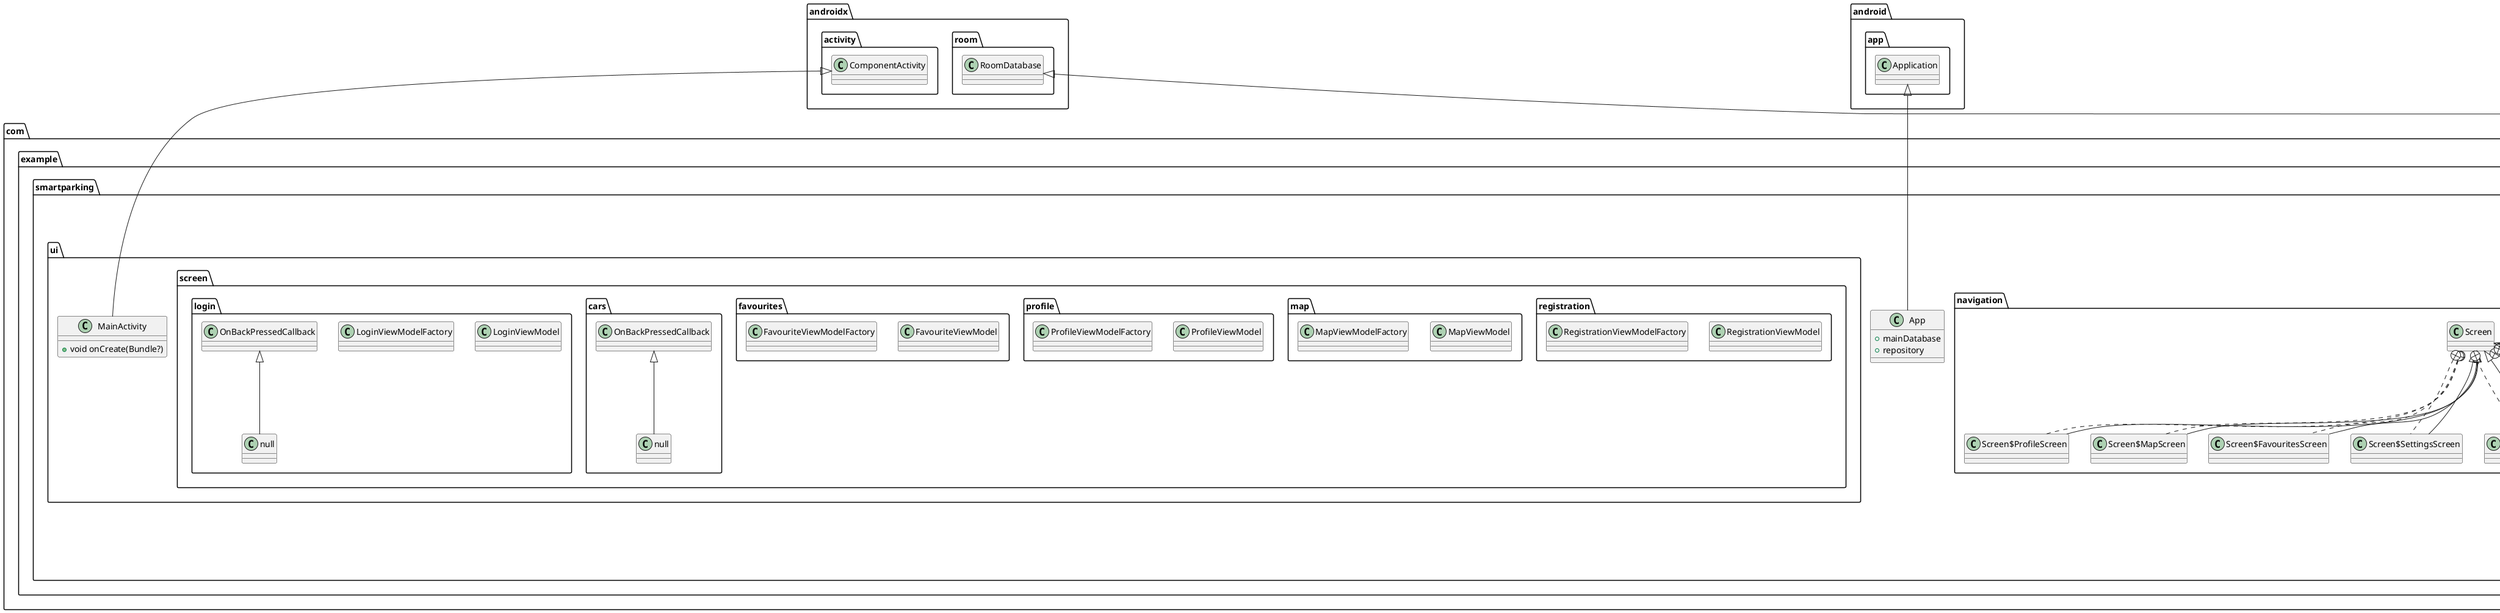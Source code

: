 @startuml
class com.example.smartparking.data.room.entity.BookingEntity {
}
class com.example.smartparking.navigation.NavigationRouter {
+ MutableState<Screen> currentScreen
}

class com.example.smartparking.data.model.Parking {
}
class com.example.smartparking.ui.screen.registration.RegistrationViewModel {
}
class com.example.smartparking.ui.screen.registration.RegistrationViewModelFactory {
}
class com.example.smartparking.data.api.ApiService$Companion {
+ ApiService create()
}

interface com.example.smartparking.data.api.ApiService {
+ LoginResponse register(UserRegister)
+ LoginResponse auth(UserLogin)
+ List<Car> getCars(String)
+ Boolean addCar(CarReceive)
+ List<Parking> getParking()
+ Boolean deleteCar(String,String)
}

class com.example.smartparking.data.model.Favourite {
}
class com.example.smartparking.data.sharedPref.SharedPrefNames {
+  USER_INFO
+  LOGIN
+  USER_NAME
+  TOKEN
+  EMAIL
}

class com.example.smartparking.ui.MainActivity {
+ void onCreate(Bundle?)
}

class com.example.smartparking.data.api.ApiRoutes {
+  BASE_URL
+  AUTHENTICATE
+  REGISTRATION
+  CARS
+  ADD_CAR
+  DELETE_CAR
+  PARKING
}

class com.example.smartparking.ui.screen.map.MapViewModel {
}
class com.example.smartparking.ui.screen.map.MapViewModelFactory {
}
class com.example.smartparking.data.sharedPref.SharedPreferences {
-  sharedPref
+ void saveString(String,String)
+ void saveInt(String,Int)
+ void getValueString(String)
+ void getValueInt(String)
+ void clearSharedPreference()
}


class com.example.smartparking.data.model.Car {
}
class com.example.smartparking.data.room.database.MainDatabase$Companion {
+ MainDatabase createDataBase(Context)
}

abstract class com.example.smartparking.data.room.database.MainDatabase {
+ CarDao carDao()
+ FavouriteDao favouriteDao()
}

class com.example.smartparking.ui.screen.profile.ProfileViewModel {
}
class com.example.smartparking.ui.screen.profile.ProfileViewModelFactory {
}
class com.example.smartparking.ui.screen.favourites.FavouriteViewModel {
}
class com.example.smartparking.ui.screen.favourites.FavouriteViewModelFactory {
}
class com.example.smartparking.ui.screen.cars.null {
}
class com.example.smartparking.data.model.Booking {
}
class com.example.smartparking.ui.screen.login.null {
}
class com.example.smartparking.App {
+  mainDatabase
+  repository
}

class com.example.smartparking.data.repositories.MainRepository {
}
class com.example.smartparking.data.api.ApiServiceImpl {
}
class com.example.smartparking.data.model.UserRegister {
}
class com.example.smartparking.data.room.entity.FavouriteEntity {
}
class com.example.smartparking.data.model.LoginResponse {
}
interface com.example.smartparking.data.room.dao.CarDao {
+ List<CarEntity> getAllCars()
+ Int getCarsCount()
+ void insertCar(CarEntity)
+ void deleteCar(CarEntity)
+ void deleteCarByNumber(String)
+ void deleteCarsTable()
}

interface com.example.smartparking.data.room.dao.FavouriteDao {
+ List<FavouriteEntity> getAllFavourites()
+ Int getFavouritesCount()
+ void insertFavourite(FavouriteEntity)
+ void deleteFavourite(FavouriteEntity)
+ void deleteFavouriteTable()
}

class com.example.smartparking.data.model.UserLogin {
}
class com.example.smartparking.data.model.CarReceive {
}
class com.example.smartparking.ui.screen.login.LoginViewModel {
}
class com.example.smartparking.ui.screen.login.LoginViewModelFactory {
}
class com.example.smartparking.data.room.entity.CarEntity {
}
class com.example.smartparking.navigation.Screen$ProfileScreen {
}
class com.example.smartparking.navigation.Screen$MapScreen {
}
class com.example.smartparking.navigation.Screen$FavouritesScreen {
}
class com.example.smartparking.navigation.Screen$SettingsScreen {
}
class com.example.smartparking.navigation.Screen$LoginScreen {
}
class com.example.smartparking.navigation.Screen$RegistrationScreen {
}
class com.example.smartparking.navigation.Screen$CarsScreen {
}
class com.example.smartparking.navigation.Screen$AddCarScreen {
}
class com.example.smartparking.navigation.Screen {
}


com.example.smartparking.data.api.ApiService +.. com.example.smartparking.data.api.ApiService$Companion
androidx.activity.ComponentActivity <|-- com.example.smartparking.ui.MainActivity
com.example.smartparking.data.room.database.MainDatabase +.. com.example.smartparking.data.room.database.MainDatabase$Companion
androidx.room.RoomDatabase <|-- com.example.smartparking.data.room.database.MainDatabase
com.example.smartparking.ui.screen.cars.OnBackPressedCallback <|-- com.example.smartparking.ui.screen.cars.null
com.example.smartparking.ui.screen.login.OnBackPressedCallback <|-- com.example.smartparking.ui.screen.login.null
android.app.Application <|-- com.example.smartparking.App
com.example.smartparking.navigation.Screen +.. com.example.smartparking.navigation.Screen$ProfileScreen
com.example.smartparking.navigation.Screen <|-- com.example.smartparking.navigation.Screen$ProfileScreen
com.example.smartparking.navigation.Screen +.. com.example.smartparking.navigation.Screen$MapScreen
com.example.smartparking.navigation.Screen <|-- com.example.smartparking.navigation.Screen$MapScreen
com.example.smartparking.navigation.Screen +.. com.example.smartparking.navigation.Screen$FavouritesScreen
com.example.smartparking.navigation.Screen <|-- com.example.smartparking.navigation.Screen$FavouritesScreen
com.example.smartparking.navigation.Screen +.. com.example.smartparking.navigation.Screen$SettingsScreen
com.example.smartparking.navigation.Screen <|-- com.example.smartparking.navigation.Screen$SettingsScreen
com.example.smartparking.navigation.Screen +.. com.example.smartparking.navigation.Screen$LoginScreen
com.example.smartparking.navigation.Screen <|-- com.example.smartparking.navigation.Screen$LoginScreen
com.example.smartparking.navigation.Screen +.. com.example.smartparking.navigation.Screen$RegistrationScreen
com.example.smartparking.navigation.Screen <|-- com.example.smartparking.navigation.Screen$RegistrationScreen
com.example.smartparking.navigation.Screen +.. com.example.smartparking.navigation.Screen$CarsScreen
com.example.smartparking.navigation.Screen <|-- com.example.smartparking.navigation.Screen$CarsScreen
com.example.smartparking.navigation.Screen +.. com.example.smartparking.navigation.Screen$AddCarScreen
com.example.smartparking.navigation.Screen <|-- com.example.smartparking.navigation.Screen$AddCarScreen
@enduml